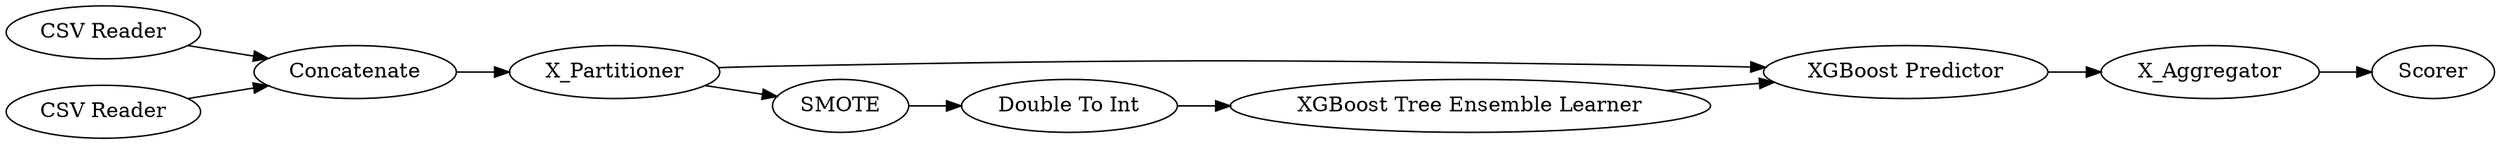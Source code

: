 digraph {
	1 [label="CSV Reader"]
	2 [label="CSV Reader"]
	5 [label=Scorer]
	8 [label="XGBoost Tree Ensemble Learner"]
	9 [label="XGBoost Predictor"]
	10 [label=X_Partitioner]
	11 [label=Concatenate]
	12 [label=SMOTE]
	13 [label="Double To Int"]
	14 [label=X_Aggregator]
	1 -> 11
	2 -> 11
	8 -> 9
	9 -> 14
	10 -> 9
	10 -> 12
	11 -> 10
	12 -> 13
	13 -> 8
	14 -> 5
	rankdir=LR
}
